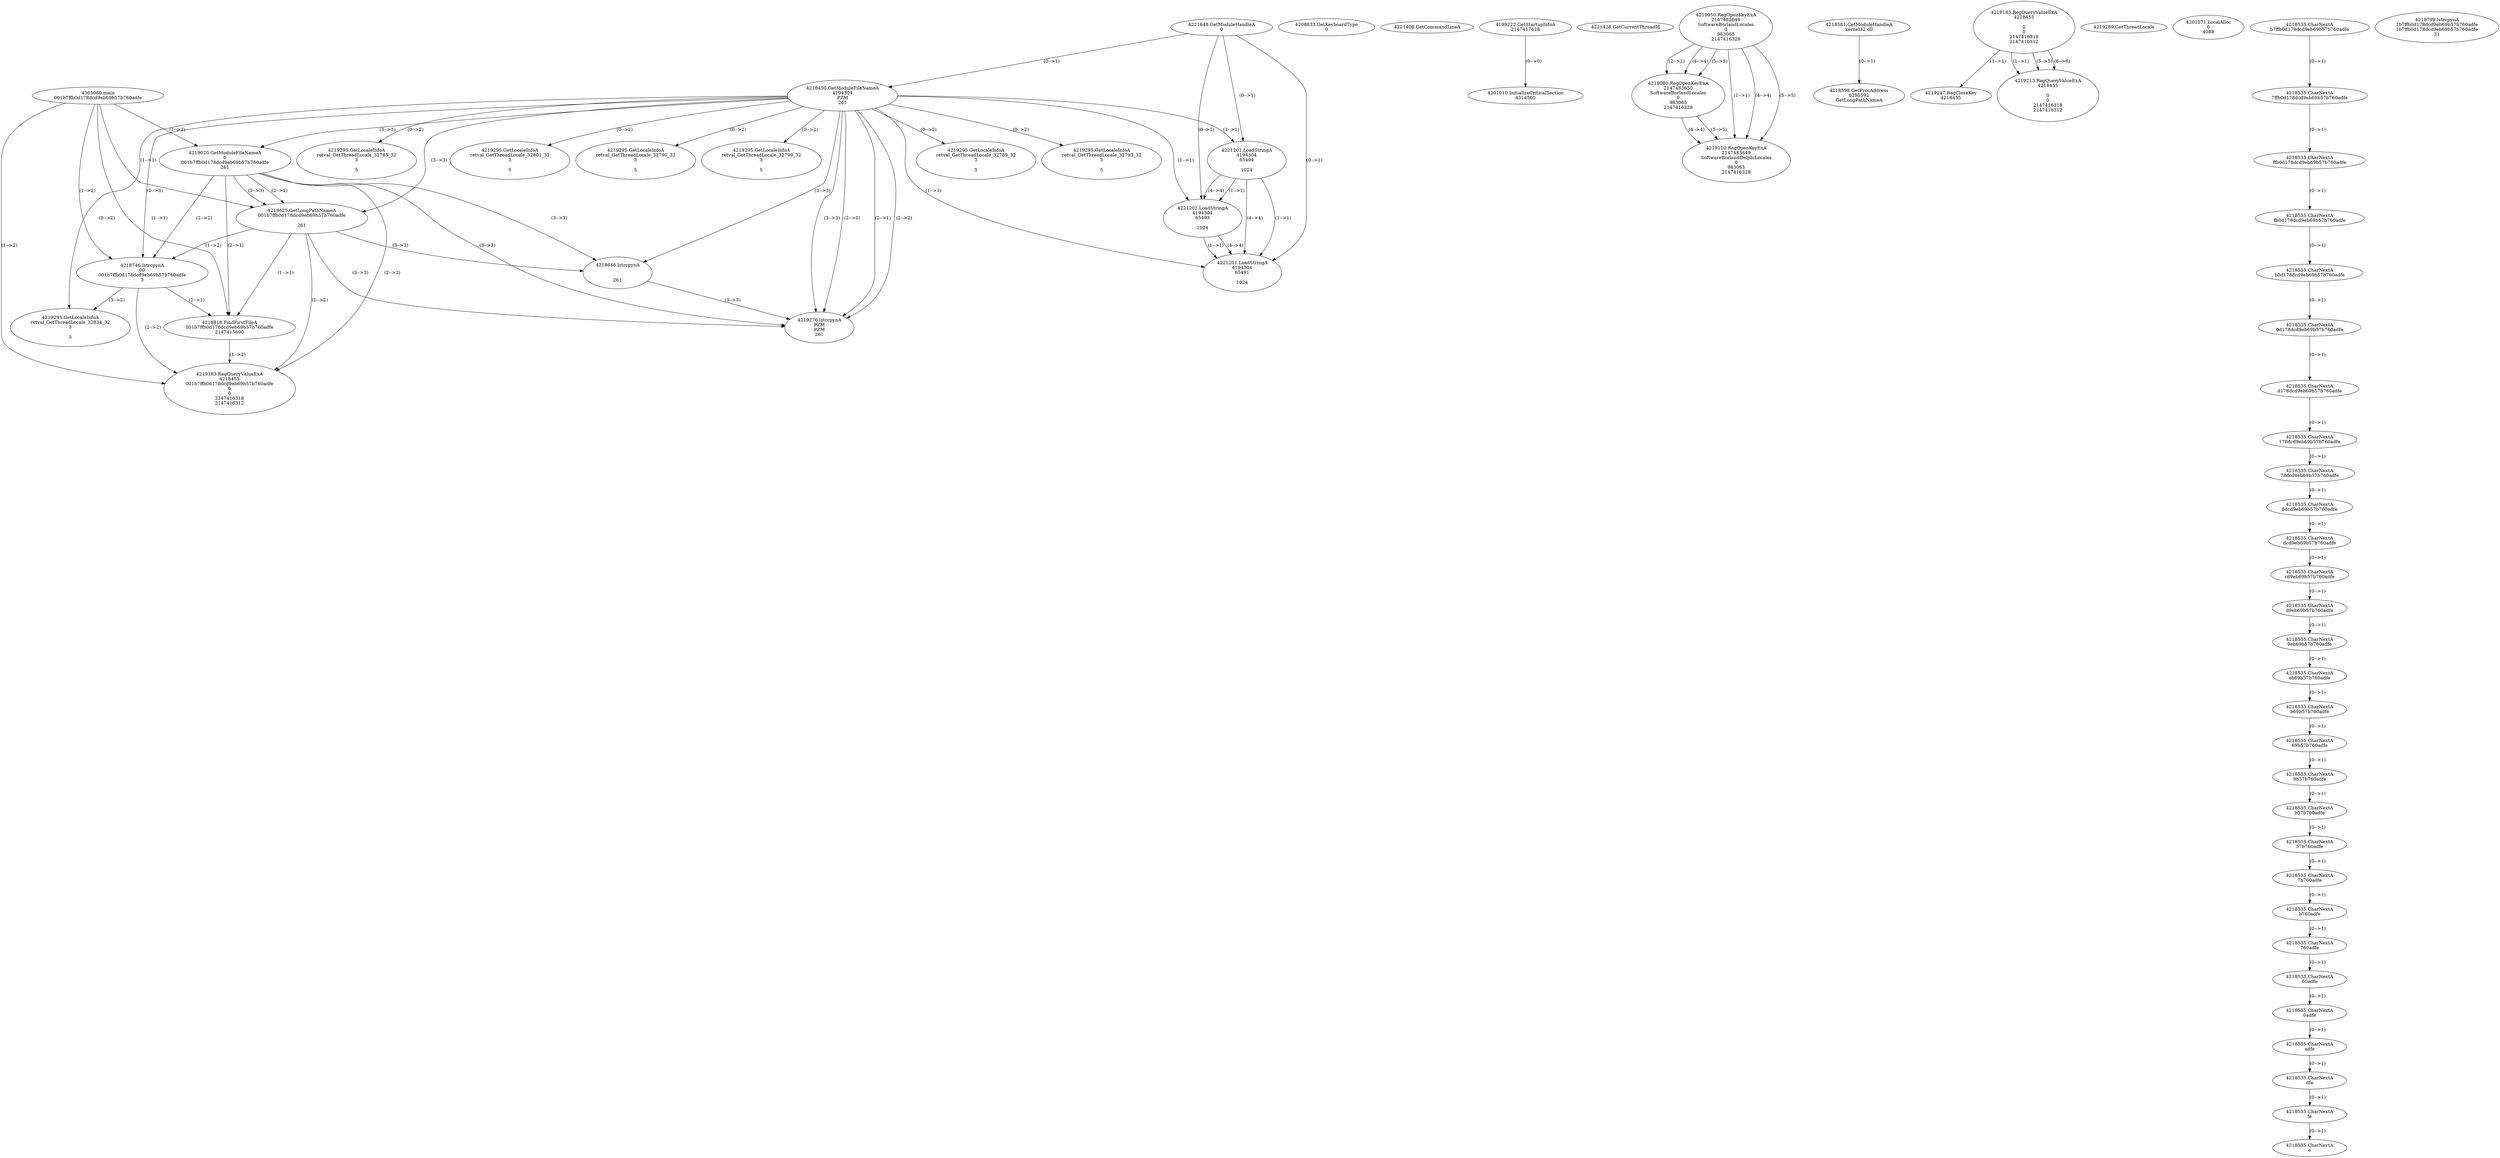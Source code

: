 // Global SCDG with merge call
digraph {
	0 [label="4305080.main
001b7ffb0d178dcd9eb69b57b760adfe"]
	1 [label="4221648.GetModuleHandleA
0"]
	2 [label="4208833.GetKeyboardType
0"]
	3 [label="4221408.GetCommandLineA
"]
	4 [label="4199222.GetStartupInfoA
2147417628"]
	5 [label="4221428.GetCurrentThreadId
"]
	6 [label="4218450.GetModuleFileNameA
4194304
PZM
261"]
	1 -> 6 [label="(0-->1)"]
	7 [label="4219020.GetModuleFileNameA
0
001b7ffb0d178dcd9eb69b57b760adfe
261"]
	0 -> 7 [label="(1-->2)"]
	6 -> 7 [label="(3-->3)"]
	8 [label="4219050.RegOpenKeyExA
2147483649
Software\Borland\Locales
0
983065
2147416328"]
	9 [label="4218581.GetModuleHandleA
kernel32.dll"]
	10 [label="4218598.GetProcAddress
6295592
GetLongPathNameA"]
	9 -> 10 [label="(0-->1)"]
	11 [label="4218625.GetLongPathNameA
001b7ffb0d178dcd9eb69b57b760adfe

261"]
	0 -> 11 [label="(1-->1)"]
	7 -> 11 [label="(2-->1)"]
	6 -> 11 [label="(3-->3)"]
	7 -> 11 [label="(3-->3)"]
	12 [label="4218646.lstrcpynA


261"]
	6 -> 12 [label="(3-->3)"]
	7 -> 12 [label="(3-->3)"]
	11 -> 12 [label="(3-->3)"]
	13 [label="4219183.RegQueryValueExA
4218455

0
0
2147416318
2147416312"]
	14 [label="4219247.RegCloseKey
4218455"]
	13 -> 14 [label="(1-->1)"]
	15 [label="4219276.lstrcpynA
PZM
PZM
261"]
	6 -> 15 [label="(2-->1)"]
	6 -> 15 [label="(2-->2)"]
	6 -> 15 [label="(3-->3)"]
	7 -> 15 [label="(3-->3)"]
	11 -> 15 [label="(3-->3)"]
	12 -> 15 [label="(3-->3)"]
	6 -> 15 [label="(2-->0)"]
	16 [label="4219289.GetThreadLocale
"]
	17 [label="4219295.GetLocaleInfoA
retval_GetThreadLocale_32785_32
3

5"]
	6 -> 17 [label="(0-->2)"]
	18 [label="4221201.LoadStringA
4194304
65494

1024"]
	1 -> 18 [label="(0-->1)"]
	6 -> 18 [label="(1-->1)"]
	19 [label="4221201.LoadStringA
4194304
65493

1024"]
	1 -> 19 [label="(0-->1)"]
	6 -> 19 [label="(1-->1)"]
	18 -> 19 [label="(1-->1)"]
	18 -> 19 [label="(4-->4)"]
	20 [label="4221201.LoadStringA
4194304
65491

1024"]
	1 -> 20 [label="(0-->1)"]
	6 -> 20 [label="(1-->1)"]
	18 -> 20 [label="(1-->1)"]
	19 -> 20 [label="(1-->1)"]
	18 -> 20 [label="(4-->4)"]
	19 -> 20 [label="(4-->4)"]
	21 [label="4219213.RegQueryValueExA
4218455

0
0
2147416318
2147416312"]
	13 -> 21 [label="(1-->1)"]
	13 -> 21 [label="(5-->5)"]
	13 -> 21 [label="(6-->6)"]
	22 [label="4219295.GetLocaleInfoA
retval_GetThreadLocale_32801_32
3

5"]
	6 -> 22 [label="(0-->2)"]
	23 [label="4201010.InitializeCriticalSection
4314560"]
	4 -> 23 [label="(0-->0)"]
	24 [label="4201071.LocalAlloc
0
4088"]
	25 [label="4219295.GetLocaleInfoA
retval_GetThreadLocale_32790_32
3

5"]
	6 -> 25 [label="(0-->2)"]
	26 [label="4219080.RegOpenKeyExA
2147483650
Software\Borland\Locales
0
983065
2147416328"]
	8 -> 26 [label="(2-->2)"]
	8 -> 26 [label="(4-->4)"]
	8 -> 26 [label="(5-->5)"]
	27 [label="4219295.GetLocaleInfoA
retval_GetThreadLocale_32799_32
3

5"]
	6 -> 27 [label="(0-->2)"]
	28 [label="4219110.RegOpenKeyExA
2147483649
Software\Borland\Delphi\Locales
0
983065
2147416328"]
	8 -> 28 [label="(1-->1)"]
	8 -> 28 [label="(4-->4)"]
	26 -> 28 [label="(4-->4)"]
	8 -> 28 [label="(5-->5)"]
	26 -> 28 [label="(5-->5)"]
	29 [label="4218746.lstrcpynA
00
001b7ffb0d178dcd9eb69b57b760adfe
3"]
	0 -> 29 [label="(1-->2)"]
	7 -> 29 [label="(2-->2)"]
	11 -> 29 [label="(1-->2)"]
	6 -> 29 [label="(0-->3)"]
	30 [label="4218535.CharNextA
b7ffb0d178dcd9eb69b57b760adfe"]
	31 [label="4218535.CharNextA
7ffb0d178dcd9eb69b57b760adfe"]
	30 -> 31 [label="(0-->1)"]
	32 [label="4218535.CharNextA
ffb0d178dcd9eb69b57b760adfe"]
	31 -> 32 [label="(0-->1)"]
	33 [label="4218535.CharNextA
fb0d178dcd9eb69b57b760adfe"]
	32 -> 33 [label="(0-->1)"]
	34 [label="4218535.CharNextA
b0d178dcd9eb69b57b760adfe"]
	33 -> 34 [label="(0-->1)"]
	35 [label="4218535.CharNextA
0d178dcd9eb69b57b760adfe"]
	34 -> 35 [label="(0-->1)"]
	36 [label="4218535.CharNextA
d178dcd9eb69b57b760adfe"]
	35 -> 36 [label="(0-->1)"]
	37 [label="4218535.CharNextA
178dcd9eb69b57b760adfe"]
	36 -> 37 [label="(0-->1)"]
	38 [label="4218535.CharNextA
78dcd9eb69b57b760adfe"]
	37 -> 38 [label="(0-->1)"]
	39 [label="4218535.CharNextA
8dcd9eb69b57b760adfe"]
	38 -> 39 [label="(0-->1)"]
	40 [label="4218535.CharNextA
dcd9eb69b57b760adfe"]
	39 -> 40 [label="(0-->1)"]
	41 [label="4218535.CharNextA
cd9eb69b57b760adfe"]
	40 -> 41 [label="(0-->1)"]
	42 [label="4218535.CharNextA
d9eb69b57b760adfe"]
	41 -> 42 [label="(0-->1)"]
	43 [label="4218535.CharNextA
9eb69b57b760adfe"]
	42 -> 43 [label="(0-->1)"]
	44 [label="4218535.CharNextA
eb69b57b760adfe"]
	43 -> 44 [label="(0-->1)"]
	45 [label="4218535.CharNextA
b69b57b760adfe"]
	44 -> 45 [label="(0-->1)"]
	46 [label="4218535.CharNextA
69b57b760adfe"]
	45 -> 46 [label="(0-->1)"]
	47 [label="4218535.CharNextA
9b57b760adfe"]
	46 -> 47 [label="(0-->1)"]
	48 [label="4218535.CharNextA
b57b760adfe"]
	47 -> 48 [label="(0-->1)"]
	49 [label="4218535.CharNextA
57b760adfe"]
	48 -> 49 [label="(0-->1)"]
	50 [label="4218535.CharNextA
7b760adfe"]
	49 -> 50 [label="(0-->1)"]
	51 [label="4218535.CharNextA
b760adfe"]
	50 -> 51 [label="(0-->1)"]
	52 [label="4218535.CharNextA
760adfe"]
	51 -> 52 [label="(0-->1)"]
	53 [label="4218535.CharNextA
60adfe"]
	52 -> 53 [label="(0-->1)"]
	54 [label="4218535.CharNextA
0adfe"]
	53 -> 54 [label="(0-->1)"]
	55 [label="4218535.CharNextA
adfe"]
	54 -> 55 [label="(0-->1)"]
	56 [label="4218535.CharNextA
dfe"]
	55 -> 56 [label="(0-->1)"]
	57 [label="4218535.CharNextA
fe"]
	56 -> 57 [label="(0-->1)"]
	58 [label="4218535.CharNextA
e"]
	57 -> 58 [label="(0-->1)"]
	59 [label="4218799.lstrcpynA
1b7ffb0d178dcd9eb69b57b760adfe
1b7ffb0d178dcd9eb69b57b760adfe
31"]
	60 [label="4218818.FindFirstFileA
001b7ffb0d178dcd9eb69b57b760adfe
2147415690"]
	0 -> 60 [label="(1-->1)"]
	7 -> 60 [label="(2-->1)"]
	11 -> 60 [label="(1-->1)"]
	29 -> 60 [label="(2-->1)"]
	61 [label="4219183.RegQueryValueExA
4218455
001b7ffb0d178dcd9eb69b57b760adfe
0
0
2147416318
2147416312"]
	0 -> 61 [label="(1-->2)"]
	7 -> 61 [label="(2-->2)"]
	11 -> 61 [label="(1-->2)"]
	29 -> 61 [label="(2-->2)"]
	60 -> 61 [label="(1-->2)"]
	62 [label="4219295.GetLocaleInfoA
retval_GetThreadLocale_32834_32
3

5"]
	6 -> 62 [label="(0-->2)"]
	29 -> 62 [label="(3-->2)"]
	63 [label="4219295.GetLocaleInfoA
retval_GetThreadLocale_32789_32
3

5"]
	6 -> 63 [label="(0-->2)"]
	64 [label="4219295.GetLocaleInfoA
retval_GetThreadLocale_32793_32
3

5"]
	6 -> 64 [label="(0-->2)"]
}

